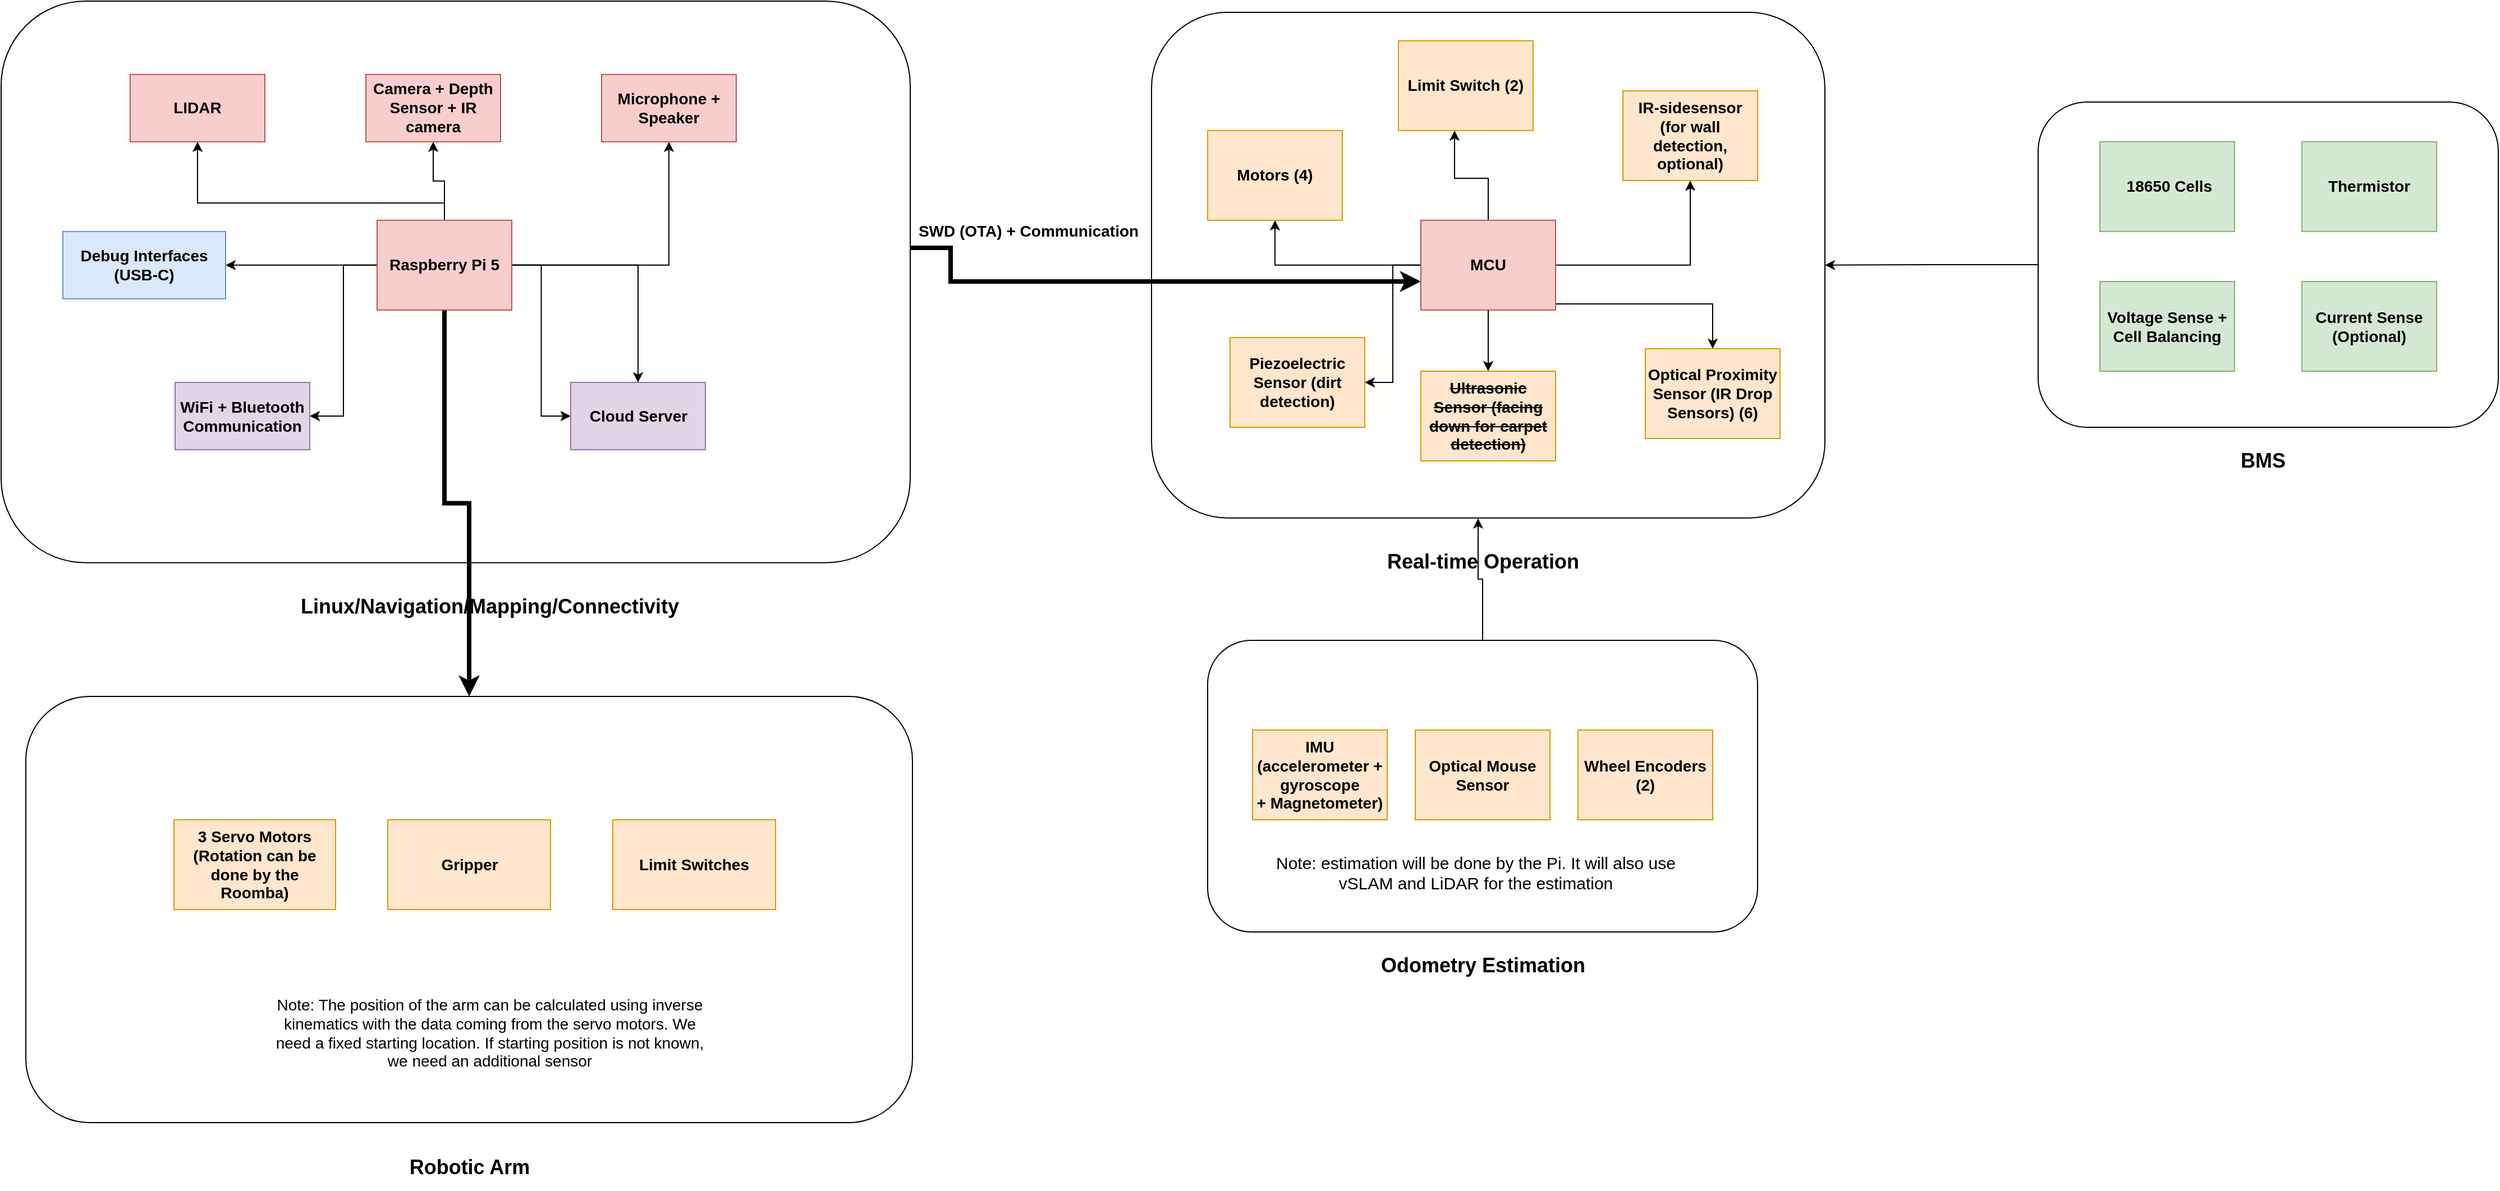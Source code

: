 <mxfile version="27.0.6">
  <diagram name="Page-1" id="bSPk5QEFZe0DNpUuzP-G">
    <mxGraphModel dx="1020" dy="512" grid="1" gridSize="10" guides="1" tooltips="1" connect="1" arrows="1" fold="1" page="1" pageScale="1" pageWidth="2336" pageHeight="1654" math="0" shadow="0">
      <root>
        <mxCell id="0" />
        <mxCell id="1" parent="0" />
        <mxCell id="isttgihJ16M6E-SwgYfk-35" value="" style="group" parent="1" vertex="1" connectable="0">
          <mxGeometry x="1830" y="140" width="410" height="340" as="geometry" />
        </mxCell>
        <mxCell id="isttgihJ16M6E-SwgYfk-24" value="" style="rounded=1;whiteSpace=wrap;html=1;movable=1;resizable=1;rotatable=1;deletable=1;editable=1;locked=0;connectable=1;" parent="isttgihJ16M6E-SwgYfk-35" vertex="1">
          <mxGeometry width="410" height="290" as="geometry" />
        </mxCell>
        <mxCell id="isttgihJ16M6E-SwgYfk-34" value="&lt;b&gt;&lt;font style=&quot;font-size: 18px;&quot;&gt;BMS&lt;/font&gt;&lt;/b&gt;" style="text;html=1;align=center;verticalAlign=middle;resizable=0;points=[];autosize=1;strokeColor=none;fillColor=none;" parent="isttgihJ16M6E-SwgYfk-35" vertex="1">
          <mxGeometry x="170" y="300" width="60" height="40" as="geometry" />
        </mxCell>
        <mxCell id="5pG6PvoMtfomrh9TZ75T-5" value="" style="rounded=1;whiteSpace=wrap;html=1;movable=1;resizable=1;rotatable=1;deletable=1;editable=1;locked=0;connectable=1;" parent="1" vertex="1">
          <mxGeometry x="1040" y="60" width="600" height="450.82" as="geometry" />
        </mxCell>
        <mxCell id="5pG6PvoMtfomrh9TZ75T-6" value="&lt;b&gt;&lt;font style=&quot;font-size: 18px;&quot;&gt;Real-time Operation&lt;/font&gt;&lt;/b&gt;" style="text;html=1;align=center;verticalAlign=middle;resizable=0;points=[];autosize=1;strokeColor=none;fillColor=none;" parent="1" vertex="1">
          <mxGeometry x="1240.005" y="530.001" width="190" height="40" as="geometry" />
        </mxCell>
        <mxCell id="5pG6PvoMtfomrh9TZ75T-55" value="" style="edgeStyle=orthogonalEdgeStyle;rounded=0;orthogonalLoop=1;jettySize=auto;html=1;" parent="1" source="5pG6PvoMtfomrh9TZ75T-32" target="5pG6PvoMtfomrh9TZ75T-37" edge="1">
          <mxGeometry relative="1" as="geometry" />
        </mxCell>
        <mxCell id="5pG6PvoMtfomrh9TZ75T-56" style="edgeStyle=orthogonalEdgeStyle;rounded=0;orthogonalLoop=1;jettySize=auto;html=1;" parent="1" source="5pG6PvoMtfomrh9TZ75T-32" target="5pG6PvoMtfomrh9TZ75T-35" edge="1">
          <mxGeometry relative="1" as="geometry">
            <Array as="points">
              <mxPoint x="1540" y="320" />
            </Array>
          </mxGeometry>
        </mxCell>
        <mxCell id="isttgihJ16M6E-SwgYfk-6" value="" style="edgeStyle=orthogonalEdgeStyle;rounded=0;orthogonalLoop=1;jettySize=auto;html=1;" parent="1" source="5pG6PvoMtfomrh9TZ75T-32" target="isttgihJ16M6E-SwgYfk-5" edge="1">
          <mxGeometry relative="1" as="geometry">
            <Array as="points">
              <mxPoint x="1340" y="208" />
              <mxPoint x="1310" y="208" />
              <mxPoint x="1310" y="130" />
            </Array>
          </mxGeometry>
        </mxCell>
        <mxCell id="isttgihJ16M6E-SwgYfk-17" style="edgeStyle=orthogonalEdgeStyle;rounded=0;orthogonalLoop=1;jettySize=auto;html=1;entryX=0.5;entryY=1;entryDx=0;entryDy=0;" parent="1" source="5pG6PvoMtfomrh9TZ75T-32" target="5pG6PvoMtfomrh9TZ75T-33" edge="1">
          <mxGeometry relative="1" as="geometry" />
        </mxCell>
        <mxCell id="isttgihJ16M6E-SwgYfk-19" style="edgeStyle=orthogonalEdgeStyle;rounded=0;orthogonalLoop=1;jettySize=auto;html=1;entryX=0.5;entryY=0;entryDx=0;entryDy=0;" parent="1" source="5pG6PvoMtfomrh9TZ75T-32" target="isttgihJ16M6E-SwgYfk-18" edge="1">
          <mxGeometry relative="1" as="geometry" />
        </mxCell>
        <mxCell id="isttgihJ16M6E-SwgYfk-21" style="edgeStyle=orthogonalEdgeStyle;rounded=0;orthogonalLoop=1;jettySize=auto;html=1;entryX=1;entryY=0.5;entryDx=0;entryDy=0;" parent="1" source="5pG6PvoMtfomrh9TZ75T-32" target="isttgihJ16M6E-SwgYfk-20" edge="1">
          <mxGeometry relative="1" as="geometry" />
        </mxCell>
        <mxCell id="5pG6PvoMtfomrh9TZ75T-32" value="&lt;font style=&quot;font-size: 14px;&quot;&gt;&lt;b&gt;MCU&lt;/b&gt;&lt;/font&gt;" style="rounded=0;whiteSpace=wrap;html=1;fillColor=#f8cecc;strokeColor=#b85450;movable=1;resizable=1;rotatable=1;deletable=1;editable=1;locked=0;connectable=1;" parent="1" vertex="1">
          <mxGeometry x="1280" y="245.41" width="120" height="80" as="geometry" />
        </mxCell>
        <mxCell id="5pG6PvoMtfomrh9TZ75T-33" value="&lt;font style=&quot;font-size: 14px;&quot;&gt;&lt;b&gt;Motors (4)&lt;/b&gt;&lt;/font&gt;" style="rounded=0;whiteSpace=wrap;html=1;fillColor=#ffe6cc;strokeColor=#d79b00;movable=1;resizable=1;rotatable=1;deletable=1;editable=1;locked=0;connectable=1;" parent="1" vertex="1">
          <mxGeometry x="1090" y="165.41" width="120" height="80" as="geometry" />
        </mxCell>
        <mxCell id="5pG6PvoMtfomrh9TZ75T-35" value="&lt;span style=&quot;font-size: 14px;&quot;&gt;&lt;b&gt;Optical Proximity Sensor (IR Drop Sensors) (6)&lt;/b&gt;&lt;/span&gt;" style="rounded=0;whiteSpace=wrap;html=1;fillColor=#ffe6cc;strokeColor=#d79b00;movable=1;resizable=1;rotatable=1;deletable=1;editable=1;locked=0;connectable=1;" parent="1" vertex="1">
          <mxGeometry x="1480" y="360.0" width="120" height="80" as="geometry" />
        </mxCell>
        <mxCell id="5pG6PvoMtfomrh9TZ75T-37" value="&lt;span style=&quot;font-family: Arial, sans-serif; font-size: 14px; font-weight: 700; text-align: left;&quot;&gt;IR-sidesensor (for wall detection, optional)&lt;/span&gt;" style="rounded=0;whiteSpace=wrap;html=1;fillColor=#ffe6cc;strokeColor=#d79b00;movable=1;resizable=1;rotatable=1;deletable=1;editable=1;locked=0;connectable=1;" parent="1" vertex="1">
          <mxGeometry x="1460" y="130.0" width="120" height="80" as="geometry" />
        </mxCell>
        <mxCell id="5pG6PvoMtfomrh9TZ75T-59" style="edgeStyle=orthogonalEdgeStyle;rounded=0;orthogonalLoop=1;jettySize=auto;html=1;strokeWidth=4;" parent="1" source="5pG6PvoMtfomrh9TZ75T-8" target="5pG6PvoMtfomrh9TZ75T-32" edge="1">
          <mxGeometry relative="1" as="geometry">
            <Array as="points">
              <mxPoint x="861" y="270" />
              <mxPoint x="861" y="300" />
            </Array>
          </mxGeometry>
        </mxCell>
        <mxCell id="isttgihJ16M6E-SwgYfk-4" value="" style="group;movable=0;resizable=0;rotatable=0;deletable=0;editable=0;locked=1;connectable=0;" parent="1" vertex="1" connectable="0">
          <mxGeometry x="37" y="670" width="790" height="440" as="geometry" />
        </mxCell>
        <mxCell id="isttgihJ16M6E-SwgYfk-1" value="" style="rounded=1;whiteSpace=wrap;html=1;" parent="isttgihJ16M6E-SwgYfk-4" vertex="1">
          <mxGeometry width="790" height="380" as="geometry" />
        </mxCell>
        <mxCell id="isttgihJ16M6E-SwgYfk-3" value="&lt;b&gt;&lt;font style=&quot;font-size: 18px;&quot;&gt;Robotic Arm&lt;/font&gt;&lt;/b&gt;" style="text;html=1;align=center;verticalAlign=middle;resizable=0;points=[];autosize=1;strokeColor=none;fillColor=none;" parent="isttgihJ16M6E-SwgYfk-4" vertex="1">
          <mxGeometry x="330" y="400" width="130" height="40" as="geometry" />
        </mxCell>
        <mxCell id="isttgihJ16M6E-SwgYfk-5" value="&lt;font style=&quot;font-size: 14px;&quot;&gt;&lt;b&gt;Limit Switch (2)&lt;/b&gt;&lt;/font&gt;" style="rounded=0;whiteSpace=wrap;html=1;fillColor=#ffe6cc;strokeColor=#d79b00;movable=1;resizable=1;rotatable=1;deletable=1;editable=1;locked=0;connectable=1;" parent="1" vertex="1">
          <mxGeometry x="1260" y="85.41" width="120" height="80" as="geometry" />
        </mxCell>
        <mxCell id="5pG6PvoMtfomrh9TZ75T-1" value="" style="rounded=1;whiteSpace=wrap;html=1;movable=0;resizable=0;rotatable=0;deletable=0;editable=0;locked=1;connectable=0;" parent="1" vertex="1">
          <mxGeometry x="15" y="50" width="810" height="500.706" as="geometry" />
        </mxCell>
        <mxCell id="isttgihJ16M6E-SwgYfk-8" style="edgeStyle=orthogonalEdgeStyle;rounded=0;orthogonalLoop=1;jettySize=auto;html=1;strokeWidth=4;" parent="1" source="5pG6PvoMtfomrh9TZ75T-8" target="isttgihJ16M6E-SwgYfk-1" edge="1">
          <mxGeometry relative="1" as="geometry" />
        </mxCell>
        <mxCell id="isttgihJ16M6E-SwgYfk-51" style="edgeStyle=orthogonalEdgeStyle;rounded=0;orthogonalLoop=1;jettySize=auto;html=1;entryX=0.5;entryY=1;entryDx=0;entryDy=0;" parent="1" source="5pG6PvoMtfomrh9TZ75T-8" target="5pG6PvoMtfomrh9TZ75T-21" edge="1">
          <mxGeometry relative="1" as="geometry" />
        </mxCell>
        <mxCell id="isttgihJ16M6E-SwgYfk-52" style="edgeStyle=orthogonalEdgeStyle;rounded=0;orthogonalLoop=1;jettySize=auto;html=1;entryX=0.5;entryY=1;entryDx=0;entryDy=0;" parent="1" source="5pG6PvoMtfomrh9TZ75T-8" target="5pG6PvoMtfomrh9TZ75T-22" edge="1">
          <mxGeometry relative="1" as="geometry" />
        </mxCell>
        <mxCell id="isttgihJ16M6E-SwgYfk-53" style="edgeStyle=orthogonalEdgeStyle;rounded=0;orthogonalLoop=1;jettySize=auto;html=1;entryX=0.5;entryY=0;entryDx=0;entryDy=0;" parent="1" source="5pG6PvoMtfomrh9TZ75T-8" target="isttgihJ16M6E-SwgYfk-50" edge="1">
          <mxGeometry relative="1" as="geometry" />
        </mxCell>
        <mxCell id="isttgihJ16M6E-SwgYfk-54" style="edgeStyle=orthogonalEdgeStyle;rounded=0;orthogonalLoop=1;jettySize=auto;html=1;entryX=1;entryY=0.5;entryDx=0;entryDy=0;" parent="1" source="5pG6PvoMtfomrh9TZ75T-8" target="5pG6PvoMtfomrh9TZ75T-11" edge="1">
          <mxGeometry relative="1" as="geometry" />
        </mxCell>
        <mxCell id="isttgihJ16M6E-SwgYfk-55" style="edgeStyle=orthogonalEdgeStyle;rounded=0;orthogonalLoop=1;jettySize=auto;html=1;entryX=0.5;entryY=1;entryDx=0;entryDy=0;" parent="1" source="5pG6PvoMtfomrh9TZ75T-8" target="5pG6PvoMtfomrh9TZ75T-20" edge="1">
          <mxGeometry relative="1" as="geometry">
            <Array as="points">
              <mxPoint x="410" y="230" />
              <mxPoint x="190" y="230" />
            </Array>
          </mxGeometry>
        </mxCell>
        <mxCell id="isttgihJ16M6E-SwgYfk-56" style="edgeStyle=orthogonalEdgeStyle;rounded=0;orthogonalLoop=1;jettySize=auto;html=1;entryX=1;entryY=0.5;entryDx=0;entryDy=0;" parent="1" source="5pG6PvoMtfomrh9TZ75T-8" target="isttgihJ16M6E-SwgYfk-49" edge="1">
          <mxGeometry relative="1" as="geometry" />
        </mxCell>
        <mxCell id="isttgihJ16M6E-SwgYfk-57" style="edgeStyle=orthogonalEdgeStyle;rounded=0;orthogonalLoop=1;jettySize=auto;html=1;entryX=0;entryY=0.5;entryDx=0;entryDy=0;" parent="1" source="5pG6PvoMtfomrh9TZ75T-8" target="isttgihJ16M6E-SwgYfk-50" edge="1">
          <mxGeometry relative="1" as="geometry" />
        </mxCell>
        <mxCell id="5pG6PvoMtfomrh9TZ75T-8" value="&lt;font style=&quot;font-size: 14px;&quot;&gt;&lt;b&gt;Raspberry Pi 5&lt;/b&gt;&lt;/font&gt;" style="rounded=0;whiteSpace=wrap;html=1;fillColor=#f8cecc;strokeColor=#b85450;movable=1;resizable=1;rotatable=1;deletable=1;editable=1;locked=0;connectable=1;" parent="1" vertex="1">
          <mxGeometry x="350" y="245.41" width="120" height="80" as="geometry" />
        </mxCell>
        <mxCell id="5pG6PvoMtfomrh9TZ75T-11" value="&lt;font style=&quot;font-size: 14px;&quot;&gt;&lt;b&gt;Debug Interfaces (USB-C)&lt;/b&gt;&lt;/font&gt;" style="rounded=0;whiteSpace=wrap;html=1;fillColor=#dae8fc;strokeColor=#6c8ebf;" parent="1" vertex="1">
          <mxGeometry x="70" y="255.41" width="145" height="60" as="geometry" />
        </mxCell>
        <mxCell id="5pG6PvoMtfomrh9TZ75T-20" value="&lt;font style=&quot;font-size: 14px;&quot;&gt;&lt;b&gt;LIDAR&lt;/b&gt;&lt;/font&gt;" style="rounded=0;whiteSpace=wrap;html=1;fillColor=#f8cecc;strokeColor=#b85450;" parent="1" vertex="1">
          <mxGeometry x="130" y="115.41" width="120" height="60" as="geometry" />
        </mxCell>
        <mxCell id="5pG6PvoMtfomrh9TZ75T-21" value="&lt;font style=&quot;font-size: 14px;&quot;&gt;&lt;b&gt;Camera + Depth Sensor + IR camera&lt;/b&gt;&lt;/font&gt;" style="rounded=0;whiteSpace=wrap;html=1;fillColor=#f8cecc;strokeColor=#b85450;" parent="1" vertex="1">
          <mxGeometry x="340" y="115.41" width="120" height="60" as="geometry" />
        </mxCell>
        <mxCell id="5pG6PvoMtfomrh9TZ75T-22" value="&lt;font style=&quot;font-size: 14px;&quot;&gt;&lt;b&gt;Microphone + Speaker&lt;/b&gt;&lt;/font&gt;" style="rounded=0;whiteSpace=wrap;html=1;fillColor=#f8cecc;strokeColor=#b85450;" parent="1" vertex="1">
          <mxGeometry x="550" y="115.41" width="120" height="60" as="geometry" />
        </mxCell>
        <mxCell id="5pG6PvoMtfomrh9TZ75T-58" value="&lt;font style=&quot;font-size: 14px;&quot;&gt;SWD (OTA) + Communication&lt;/font&gt;" style="text;html=1;align=center;verticalAlign=middle;resizable=0;points=[];autosize=1;strokeColor=none;fillColor=none;fontStyle=1" parent="1" vertex="1">
          <mxGeometry x="825" y="240" width="210" height="30" as="geometry" />
        </mxCell>
        <mxCell id="5pG6PvoMtfomrh9TZ75T-2" value="&lt;b&gt;&lt;font style=&quot;font-size: 18px;&quot;&gt;Linux/Navigation/Mapping/Connectivity&lt;/font&gt;&lt;/b&gt;" style="text;html=1;align=center;verticalAlign=middle;resizable=0;points=[];autosize=1;strokeColor=none;fillColor=none;" parent="1" vertex="1">
          <mxGeometry x="269.998" y="570.004" width="360" height="40" as="geometry" />
        </mxCell>
        <mxCell id="isttgihJ16M6E-SwgYfk-11" value="" style="group" parent="1" vertex="1" connectable="0">
          <mxGeometry x="1090" y="630" width="490" height="310" as="geometry" />
        </mxCell>
        <mxCell id="isttgihJ16M6E-SwgYfk-9" value="" style="rounded=1;whiteSpace=wrap;html=1;movable=0;resizable=0;rotatable=0;deletable=0;editable=0;locked=1;connectable=0;" parent="isttgihJ16M6E-SwgYfk-11" vertex="1">
          <mxGeometry y="-10" width="490" height="260" as="geometry" />
        </mxCell>
        <mxCell id="isttgihJ16M6E-SwgYfk-10" value="&lt;b&gt;&lt;font style=&quot;font-size: 18px;&quot;&gt;Odometry Estimation&lt;/font&gt;&lt;/b&gt;" style="text;html=1;align=center;verticalAlign=middle;resizable=0;points=[];autosize=1;strokeColor=none;fillColor=none;" parent="isttgihJ16M6E-SwgYfk-11" vertex="1">
          <mxGeometry x="140" y="260" width="210" height="40" as="geometry" />
        </mxCell>
        <mxCell id="isttgihJ16M6E-SwgYfk-12" value="&lt;font style=&quot;font-size: 14px;&quot;&gt;&lt;b&gt;IMU (accelerometer + gyroscope +&amp;nbsp;&lt;/b&gt;&lt;/font&gt;&lt;span style=&quot;font-size: 14px;&quot;&gt;&lt;b&gt;Magnetometer)&lt;/b&gt;&lt;/span&gt;" style="rounded=0;whiteSpace=wrap;html=1;fillColor=#ffe6cc;strokeColor=#d79b00;movable=1;resizable=1;rotatable=1;deletable=1;editable=1;locked=0;connectable=1;" parent="isttgihJ16M6E-SwgYfk-11" vertex="1">
          <mxGeometry x="40" y="70" width="120" height="80" as="geometry" />
        </mxCell>
        <mxCell id="isttgihJ16M6E-SwgYfk-16" value="&lt;font style=&quot;font-size: 14px;&quot;&gt;&lt;b&gt;Wheel Encoders (2)&lt;/b&gt;&lt;/font&gt;" style="rounded=0;whiteSpace=wrap;html=1;fillColor=#ffe6cc;strokeColor=#d79b00;movable=1;resizable=1;rotatable=1;deletable=1;editable=1;locked=0;connectable=1;" parent="isttgihJ16M6E-SwgYfk-11" vertex="1">
          <mxGeometry x="330" y="70" width="120" height="80" as="geometry" />
        </mxCell>
        <mxCell id="isttgihJ16M6E-SwgYfk-22" value="&lt;span style=&quot;font-size: 14px;&quot;&gt;&lt;b&gt;Optical Mouse Sensor&lt;/b&gt;&lt;/span&gt;" style="rounded=0;whiteSpace=wrap;html=1;fillColor=#ffe6cc;strokeColor=#d79b00;movable=1;resizable=1;rotatable=1;deletable=1;editable=1;locked=0;connectable=1;" parent="isttgihJ16M6E-SwgYfk-11" vertex="1">
          <mxGeometry x="185" y="70" width="120" height="80" as="geometry" />
        </mxCell>
        <mxCell id="isttgihJ16M6E-SwgYfk-58" value="&lt;font style=&quot;font-size: 15px;&quot;&gt;Note: estimation will be done by the Pi. It will also use vSLAM and LiDAR for the estimation&lt;/font&gt;" style="text;html=1;align=center;verticalAlign=middle;whiteSpace=wrap;rounded=0;" parent="isttgihJ16M6E-SwgYfk-11" vertex="1">
          <mxGeometry x="48" y="182" width="382" height="30" as="geometry" />
        </mxCell>
        <mxCell id="isttgihJ16M6E-SwgYfk-14" value="" style="edgeStyle=orthogonalEdgeStyle;rounded=0;orthogonalLoop=1;jettySize=auto;html=1;entryX=0.485;entryY=1.001;entryDx=0;entryDy=0;entryPerimeter=0;" parent="1" source="isttgihJ16M6E-SwgYfk-9" target="5pG6PvoMtfomrh9TZ75T-5" edge="1">
          <mxGeometry relative="1" as="geometry" />
        </mxCell>
        <mxCell id="isttgihJ16M6E-SwgYfk-18" value="&lt;span style=&quot;font-size: 14px;&quot;&gt;&lt;b&gt;&lt;strike&gt;Ultrasonic Sensor (facing down for carpet detection)&lt;/strike&gt;&lt;/b&gt;&lt;/span&gt;" style="rounded=0;whiteSpace=wrap;html=1;fillColor=#ffe6cc;strokeColor=#d79b00;movable=1;resizable=1;rotatable=1;deletable=1;editable=1;locked=0;connectable=1;" parent="1" vertex="1">
          <mxGeometry x="1280" y="380" width="120" height="80" as="geometry" />
        </mxCell>
        <mxCell id="isttgihJ16M6E-SwgYfk-20" value="&lt;font style=&quot;font-size: 14px;&quot;&gt;&lt;b&gt;Piezoelectric Sensor (dirt detection)&lt;/b&gt;&lt;/font&gt;" style="rounded=0;whiteSpace=wrap;html=1;fillColor=#ffe6cc;strokeColor=#d79b00;movable=1;resizable=1;rotatable=1;deletable=1;editable=1;locked=0;connectable=1;" parent="1" vertex="1">
          <mxGeometry x="1110" y="350" width="120" height="80" as="geometry" />
        </mxCell>
        <mxCell id="isttgihJ16M6E-SwgYfk-27" value="&lt;span style=&quot;font-family: Arial, sans-serif; font-size: 14px; font-weight: 700; text-align: left;&quot;&gt;&amp;nbsp;18650 Cells&lt;/span&gt;" style="rounded=0;whiteSpace=wrap;html=1;fillColor=#d5e8d4;strokeColor=#82b366;movable=1;resizable=1;rotatable=1;deletable=1;editable=1;locked=0;connectable=1;" parent="1" vertex="1">
          <mxGeometry x="1885" y="175.41" width="120" height="80" as="geometry" />
        </mxCell>
        <mxCell id="isttgihJ16M6E-SwgYfk-28" value="&lt;span style=&quot;font-family: Arial, sans-serif; font-size: 14px; font-weight: 700; text-align: left;&quot;&gt;Thermistor&lt;/span&gt;" style="rounded=0;whiteSpace=wrap;html=1;fillColor=#d5e8d4;strokeColor=#82b366;movable=1;resizable=1;rotatable=1;deletable=1;editable=1;locked=0;connectable=1;" parent="1" vertex="1">
          <mxGeometry x="2065" y="175.41" width="120" height="80" as="geometry" />
        </mxCell>
        <mxCell id="isttgihJ16M6E-SwgYfk-29" value="&lt;span style=&quot;font-family: Arial, sans-serif; font-size: 14px; font-weight: 700; text-align: left;&quot;&gt;Voltage Sense + Cell Balancing&lt;/span&gt;" style="rounded=0;whiteSpace=wrap;html=1;fillColor=#d5e8d4;strokeColor=#82b366;movable=1;resizable=1;rotatable=1;deletable=1;editable=1;locked=0;connectable=1;" parent="1" vertex="1">
          <mxGeometry x="1885" y="300" width="120" height="80" as="geometry" />
        </mxCell>
        <mxCell id="isttgihJ16M6E-SwgYfk-30" value="&lt;span style=&quot;font-family: Arial, sans-serif; font-size: 14px; font-weight: 700; text-align: left;&quot;&gt;Current Sense (Optional)&lt;/span&gt;" style="rounded=0;whiteSpace=wrap;html=1;fillColor=#d5e8d4;strokeColor=#82b366;movable=1;resizable=1;rotatable=1;deletable=1;editable=1;locked=0;connectable=1;" parent="1" vertex="1">
          <mxGeometry x="2065" y="300" width="120" height="80" as="geometry" />
        </mxCell>
        <mxCell id="isttgihJ16M6E-SwgYfk-42" value="&lt;span style=&quot;font-size: 14px;&quot;&gt;&lt;b&gt;3 Servo Motors (Rotation can be done by the Roomba)&lt;/b&gt;&lt;/span&gt;" style="rounded=0;whiteSpace=wrap;html=1;fillColor=#ffe6cc;strokeColor=#d79b00;movable=1;resizable=1;rotatable=1;deletable=1;editable=1;locked=0;connectable=1;" parent="1" vertex="1">
          <mxGeometry x="169" y="780" width="144" height="80" as="geometry" />
        </mxCell>
        <mxCell id="isttgihJ16M6E-SwgYfk-44" value="&lt;span style=&quot;font-size: 14px;&quot;&gt;&lt;b&gt;Limit Switches&lt;/b&gt;&lt;/span&gt;" style="rounded=0;whiteSpace=wrap;html=1;fillColor=#ffe6cc;strokeColor=#d79b00;movable=1;resizable=1;rotatable=1;deletable=1;editable=1;locked=0;connectable=1;" parent="1" vertex="1">
          <mxGeometry x="560" y="780" width="145" height="80" as="geometry" />
        </mxCell>
        <mxCell id="isttgihJ16M6E-SwgYfk-45" value="&lt;font style=&quot;font-size: 14px;&quot;&gt;Note: The position of the arm can be calculated using inverse kinematics with the data coming from the servo motors. We need a fixed starting location. If starting position is not known, we need an additional sensor&lt;/font&gt;" style="text;html=1;align=center;verticalAlign=middle;whiteSpace=wrap;rounded=0;" parent="1" vertex="1">
          <mxGeometry x="257.5" y="930" width="385" height="80" as="geometry" />
        </mxCell>
        <mxCell id="isttgihJ16M6E-SwgYfk-48" style="edgeStyle=orthogonalEdgeStyle;rounded=0;orthogonalLoop=1;jettySize=auto;html=1;entryX=1;entryY=0.5;entryDx=0;entryDy=0;" parent="1" source="isttgihJ16M6E-SwgYfk-24" target="5pG6PvoMtfomrh9TZ75T-5" edge="1">
          <mxGeometry relative="1" as="geometry" />
        </mxCell>
        <mxCell id="isttgihJ16M6E-SwgYfk-49" value="&lt;font style=&quot;font-size: 14px;&quot;&gt;&lt;b&gt;WiFi + Bluetooth Communication&lt;/b&gt;&lt;/font&gt;" style="rounded=0;whiteSpace=wrap;html=1;fillColor=#e1d5e7;strokeColor=#9673a6;" parent="1" vertex="1">
          <mxGeometry x="170" y="390" width="120" height="60" as="geometry" />
        </mxCell>
        <mxCell id="isttgihJ16M6E-SwgYfk-50" value="&lt;font style=&quot;font-size: 14px;&quot;&gt;&lt;b&gt;Cloud Server&lt;/b&gt;&lt;/font&gt;" style="rounded=0;whiteSpace=wrap;html=1;fillColor=#e1d5e7;strokeColor=#9673a6;" parent="1" vertex="1">
          <mxGeometry x="522.5" y="390" width="120" height="60" as="geometry" />
        </mxCell>
        <mxCell id="QPv_aC59u5xJP8YrM6bQ-1" value="&lt;span style=&quot;font-size: 14px;&quot;&gt;&lt;b&gt;Gripper&lt;/b&gt;&lt;/span&gt;" style="rounded=0;whiteSpace=wrap;html=1;fillColor=#ffe6cc;strokeColor=#d79b00;movable=1;resizable=1;rotatable=1;deletable=1;editable=1;locked=0;connectable=1;" parent="1" vertex="1">
          <mxGeometry x="359.5" y="780" width="145" height="80" as="geometry" />
        </mxCell>
      </root>
    </mxGraphModel>
  </diagram>
</mxfile>
